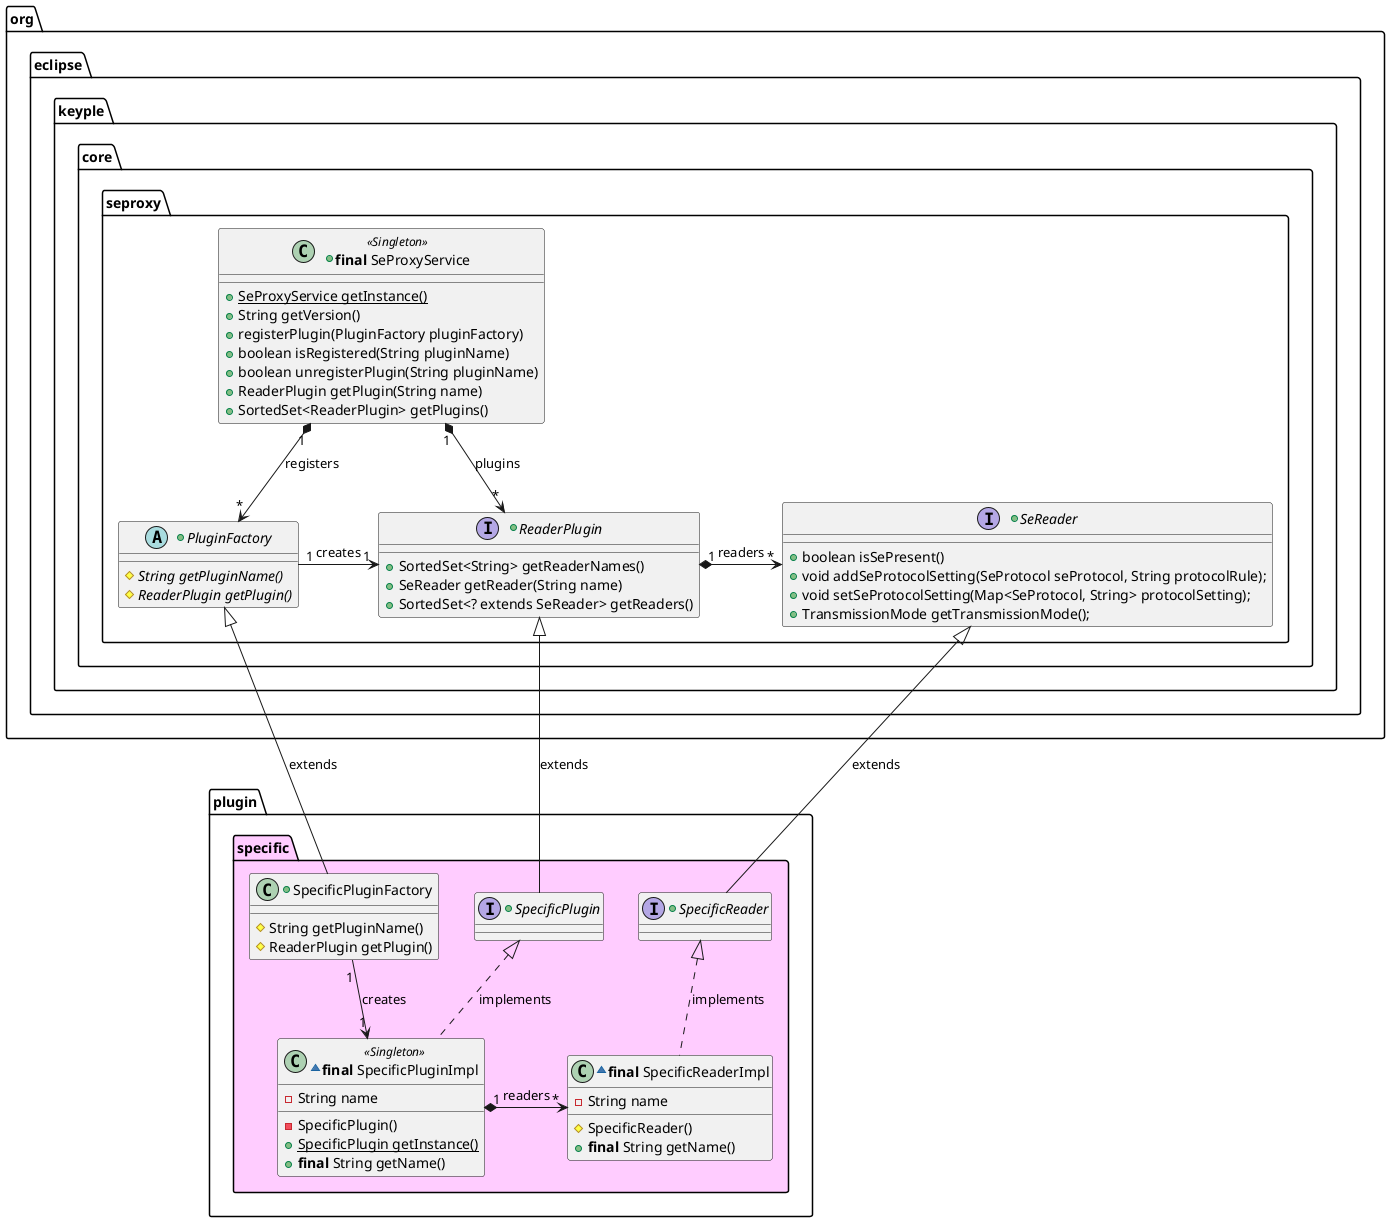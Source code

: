 @startuml

package org.eclipse.keyple.core.seproxy #FFFFFF {

+class "<b>final</b> SeProxyService" as SeProxyService << Singleton >> {
	+{static}SeProxyService getInstance()
	+String getVersion()
	+registerPlugin(PluginFactory pluginFactory)
	+boolean isRegistered(String pluginName)
	+boolean unregisterPlugin(String pluginName)
	+ReaderPlugin getPlugin(String name)
	+SortedSet<ReaderPlugin> getPlugins()
}

+abstract PluginFactory {
	{abstract} #String getPluginName()
	{abstract} #ReaderPlugin getPlugin()
}

+interface ReaderPlugin {
	+SortedSet<String> getReaderNames()
	+SeReader getReader(String name)
	+SortedSet<? extends SeReader> getReaders()
}

+interface SeReader {
	+boolean isSePresent()
	+void addSeProtocolSetting(SeProtocol seProtocol, String protocolRule);
	+void setSeProtocolSetting(Map<SeProtocol, String> protocolSetting);
	+TransmissionMode getTransmissionMode();
}

SeProxyService "1" *-down-> "*" ReaderPlugin : plugins
SeProxyService "1" *--> "*" PluginFactory : registers
ReaderPlugin "1" *-right-> "*" SeReader : readers
PluginFactory "1" -right-> "1" ReaderPlugin : creates
}

package plugin.specific #FFCCFF {

+class SpecificPluginFactory {
	#String getPluginName()
	#ReaderPlugin getPlugin()
}

+interface SpecificPlugin {
}

+interface SpecificReader {
}

~class "<b>final</b> SpecificPluginImpl" as SpecificPluginImpl << Singleton >> {
	-String name
	-SpecificPlugin()
	+{static} SpecificPlugin getInstance()
	+<b>final</b> String getName()
'	+<b>final</b> List<SpecificReader> getReaders()
}
~class "<b>final</b> SpecificReaderImpl" as SpecificReaderImpl {
	-String name
	#SpecificReader()
	+<b>final</b> String getName()
}
}

PluginFactory <|-- SpecificPluginFactory : extends
ReaderPlugin <|-- SpecificPlugin : extends
SeReader <|-- SpecificReader : extends

SpecificPlugin <|.down. SpecificPluginImpl : implements
SpecificReader <|.. SpecificReaderImpl : implements

SpecificPluginFactory "1" --> "1" SpecificPluginImpl : creates
SpecificPluginImpl "1" *-right-> "*" SpecificReaderImpl : readers
@enduml
